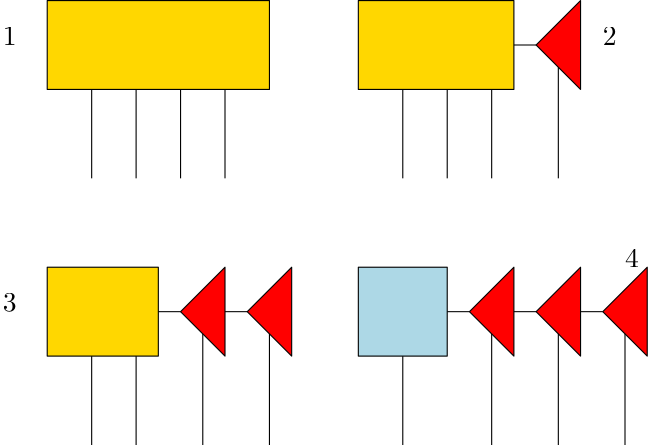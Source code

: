 <?xml version="1.0"?>
<!DOCTYPE ipe SYSTEM "ipe.dtd">
<ipe version="70218" creator="Ipe 7.2.24">
<info created="D:20210510201702" modified="D:20210510201821"/>
<ipestyle name="basic">
<symbol name="arrow/arc(spx)">
<path stroke="sym-stroke" fill="sym-stroke" pen="sym-pen">
0 0 m
-1 0.333 l
-1 -0.333 l
h
</path>
</symbol>
<symbol name="arrow/farc(spx)">
<path stroke="sym-stroke" fill="white" pen="sym-pen">
0 0 m
-1 0.333 l
-1 -0.333 l
h
</path>
</symbol>
<symbol name="arrow/ptarc(spx)">
<path stroke="sym-stroke" fill="sym-stroke" pen="sym-pen">
0 0 m
-1 0.333 l
-0.8 0 l
-1 -0.333 l
h
</path>
</symbol>
<symbol name="arrow/fptarc(spx)">
<path stroke="sym-stroke" fill="white" pen="sym-pen">
0 0 m
-1 0.333 l
-0.8 0 l
-1 -0.333 l
h
</path>
</symbol>
<symbol name="mark/circle(sx)" transformations="translations">
<path fill="sym-stroke">
0.6 0 0 0.6 0 0 e
0.4 0 0 0.4 0 0 e
</path>
</symbol>
<symbol name="mark/disk(sx)" transformations="translations">
<path fill="sym-stroke">
0.6 0 0 0.6 0 0 e
</path>
</symbol>
<symbol name="mark/fdisk(sfx)" transformations="translations">
<group>
<path fill="sym-fill">
0.5 0 0 0.5 0 0 e
</path>
<path fill="sym-stroke" fillrule="eofill">
0.6 0 0 0.6 0 0 e
0.4 0 0 0.4 0 0 e
</path>
</group>
</symbol>
<symbol name="mark/box(sx)" transformations="translations">
<path fill="sym-stroke" fillrule="eofill">
-0.6 -0.6 m
0.6 -0.6 l
0.6 0.6 l
-0.6 0.6 l
h
-0.4 -0.4 m
0.4 -0.4 l
0.4 0.4 l
-0.4 0.4 l
h
</path>
</symbol>
<symbol name="mark/square(sx)" transformations="translations">
<path fill="sym-stroke">
-0.6 -0.6 m
0.6 -0.6 l
0.6 0.6 l
-0.6 0.6 l
h
</path>
</symbol>
<symbol name="mark/fsquare(sfx)" transformations="translations">
<group>
<path fill="sym-fill">
-0.5 -0.5 m
0.5 -0.5 l
0.5 0.5 l
-0.5 0.5 l
h
</path>
<path fill="sym-stroke" fillrule="eofill">
-0.6 -0.6 m
0.6 -0.6 l
0.6 0.6 l
-0.6 0.6 l
h
-0.4 -0.4 m
0.4 -0.4 l
0.4 0.4 l
-0.4 0.4 l
h
</path>
</group>
</symbol>
<symbol name="mark/cross(sx)" transformations="translations">
<group>
<path fill="sym-stroke">
-0.43 -0.57 m
0.57 0.43 l
0.43 0.57 l
-0.57 -0.43 l
h
</path>
<path fill="sym-stroke">
-0.43 0.57 m
0.57 -0.43 l
0.43 -0.57 l
-0.57 0.43 l
h
</path>
</group>
</symbol>
<symbol name="arrow/fnormal(spx)">
<path stroke="sym-stroke" fill="white" pen="sym-pen">
0 0 m
-1 0.333 l
-1 -0.333 l
h
</path>
</symbol>
<symbol name="arrow/pointed(spx)">
<path stroke="sym-stroke" fill="sym-stroke" pen="sym-pen">
0 0 m
-1 0.333 l
-0.8 0 l
-1 -0.333 l
h
</path>
</symbol>
<symbol name="arrow/fpointed(spx)">
<path stroke="sym-stroke" fill="white" pen="sym-pen">
0 0 m
-1 0.333 l
-0.8 0 l
-1 -0.333 l
h
</path>
</symbol>
<symbol name="arrow/linear(spx)">
<path stroke="sym-stroke" pen="sym-pen">
-1 0.333 m
0 0 l
-1 -0.333 l
</path>
</symbol>
<symbol name="arrow/fdouble(spx)">
<path stroke="sym-stroke" fill="white" pen="sym-pen">
0 0 m
-1 0.333 l
-1 -0.333 l
h
-1 0 m
-2 0.333 l
-2 -0.333 l
h
</path>
</symbol>
<symbol name="arrow/double(spx)">
<path stroke="sym-stroke" fill="sym-stroke" pen="sym-pen">
0 0 m
-1 0.333 l
-1 -0.333 l
h
-1 0 m
-2 0.333 l
-2 -0.333 l
h
</path>
</symbol>
<symbol name="arrow/mid-normal(spx)">
<path stroke="sym-stroke" fill="sym-stroke" pen="sym-pen">
0.5 0 m
-0.5 0.333 l
-0.5 -0.333 l
h
</path>
</symbol>
<symbol name="arrow/mid-fnormal(spx)">
<path stroke="sym-stroke" fill="white" pen="sym-pen">
0.5 0 m
-0.5 0.333 l
-0.5 -0.333 l
h
</path>
</symbol>
<symbol name="arrow/mid-pointed(spx)">
<path stroke="sym-stroke" fill="sym-stroke" pen="sym-pen">
0.5 0 m
-0.5 0.333 l
-0.3 0 l
-0.5 -0.333 l
h
</path>
</symbol>
<symbol name="arrow/mid-fpointed(spx)">
<path stroke="sym-stroke" fill="white" pen="sym-pen">
0.5 0 m
-0.5 0.333 l
-0.3 0 l
-0.5 -0.333 l
h
</path>
</symbol>
<symbol name="arrow/mid-double(spx)">
<path stroke="sym-stroke" fill="sym-stroke" pen="sym-pen">
1 0 m
0 0.333 l
0 -0.333 l
h
0 0 m
-1 0.333 l
-1 -0.333 l
h
</path>
</symbol>
<symbol name="arrow/mid-fdouble(spx)">
<path stroke="sym-stroke" fill="white" pen="sym-pen">
1 0 m
0 0.333 l
0 -0.333 l
h
0 0 m
-1 0.333 l
-1 -0.333 l
h
</path>
</symbol>
<anglesize name="22.5 deg" value="22.5"/>
<anglesize name="30 deg" value="30"/>
<anglesize name="45 deg" value="45"/>
<anglesize name="60 deg" value="60"/>
<anglesize name="90 deg" value="90"/>
<arrowsize name="large" value="10"/>
<arrowsize name="small" value="5"/>
<arrowsize name="tiny" value="3"/>
<color name="blue" value="0 0 1"/>
<color name="brown" value="0.647 0.165 0.165"/>
<color name="darkblue" value="0 0 0.545"/>
<color name="darkcyan" value="0 0.545 0.545"/>
<color name="darkgray" value="0.663"/>
<color name="darkgreen" value="0 0.392 0"/>
<color name="darkmagenta" value="0.545 0 0.545"/>
<color name="darkorange" value="1 0.549 0"/>
<color name="darkred" value="0.545 0 0"/>
<color name="gold" value="1 0.843 0"/>
<color name="gray" value="0.745"/>
<color name="green" value="0 1 0"/>
<color name="lightblue" value="0.678 0.847 0.902"/>
<color name="lightcyan" value="0.878 1 1"/>
<color name="lightgray" value="0.827"/>
<color name="lightgreen" value="0.565 0.933 0.565"/>
<color name="lightyellow" value="1 1 0.878"/>
<color name="navy" value="0 0 0.502"/>
<color name="orange" value="1 0.647 0"/>
<color name="pink" value="1 0.753 0.796"/>
<color name="purple" value="0.627 0.125 0.941"/>
<color name="red" value="1 0 0"/>
<color name="seagreen" value="0.18 0.545 0.341"/>
<color name="turquoise" value="0.251 0.878 0.816"/>
<color name="violet" value="0.933 0.51 0.933"/>
<color name="yellow" value="1 1 0"/>
<dashstyle name="dash dot dotted" value="[4 2 1 2 1 2] 0"/>
<dashstyle name="dash dotted" value="[4 2 1 2] 0"/>
<dashstyle name="dashed" value="[4] 0"/>
<dashstyle name="dotted" value="[1 3] 0"/>
<gridsize name="10 pts (~3.5 mm)" value="10"/>
<gridsize name="14 pts (~5 mm)" value="14"/>
<gridsize name="16 pts (~6 mm)" value="16"/>
<gridsize name="20 pts (~7 mm)" value="20"/>
<gridsize name="28 pts (~10 mm)" value="28"/>
<gridsize name="32 pts (~12 mm)" value="32"/>
<gridsize name="4 pts" value="4"/>
<gridsize name="56 pts (~20 mm)" value="56"/>
<gridsize name="8 pts (~3 mm)" value="8"/>
<opacity name="10%" value="0.1"/>
<opacity name="30%" value="0.3"/>
<opacity name="50%" value="0.5"/>
<opacity name="75%" value="0.75"/>
<pen name="fat" value="1.2"/>
<pen name="heavier" value="0.8"/>
<pen name="ultrafat" value="2"/>
<symbolsize name="large" value="5"/>
<symbolsize name="small" value="2"/>
<symbolsize name="tiny" value="1.1"/>
<textsize name="Huge" value="\Huge"/>
<textsize name="LARGE" value="\LARGE"/>
<textsize name="Large" value="\Large"/>
<textsize name="footnote" value="\footnotesize"/>
<textsize name="huge" value="\huge"/>
<textsize name="large" value="\large"/>
<textsize name="small" value="\small"/>
<textsize name="tiny" value="\tiny"/>
<textstyle name="center" begin="\begin{center}" end="\end{center}"/>
<textstyle name="item" begin="\begin{itemize}\item{}" end="\end{itemize}"/>
<textstyle name="itemize" begin="\begin{itemize}" end="\end{itemize}"/>
<tiling name="falling" angle="-60" step="4" width="1"/>
<tiling name="rising" angle="30" step="4" width="1"/>
</ipestyle>
<page>
<layer name="alpha"/>
<view layers="alpha" active="alpha"/>
<path layer="alpha" stroke="black" fill="gold">
64 832 m
64 800 l
144 800 l
144 832 l
h
</path>
<path stroke="black">
80 800 m
80 768
80 768 c
</path>
<path stroke="black">
96 800 m
96 768 l
</path>
<path stroke="black">
112 800 m
112 768
112 768 c
</path>
<path stroke="black">
128 800 m
128 768
128 768 c
</path>
<path stroke="black" fill="gold">
176 832 m
176 800 l
232 800 l
232 832 l
h
</path>
<path stroke="black" fill="red">
256 832 m
256 800 l
240 816 l
240 816 l
h
</path>
<path stroke="black">
240 816 m
232 816
232 816 c
</path>
<path stroke="black">
248 808 m
248 768
248 768 c
</path>
<path stroke="black">
192 800 m
192 768
192 768 c
</path>
<path stroke="black">
208 800 m
208 768
208 768 c
</path>
<path stroke="black">
224 800 m
224 768
224 768 c
</path>
<path matrix="1 0 0 1 -224 -96" stroke="black" fill="gold">
288 832 m
288 800 l
328 800 l
328 832 l
h
</path>
<path matrix="1 0 0 1 -128 -96" stroke="black" fill="red">
256 832 m
256 800 l
240 816 l
240 816 l
h
</path>
<path matrix="1 0 0 1 -128 -96" stroke="black">
240 816 m
232 816
232 816 c
</path>
<path matrix="1 0 0 1 -128 -96" stroke="black">
248 808 m
248 768
248 768 c
</path>
<path matrix="1 0 0 1 -104 -96" stroke="black" fill="red">
256 832 m
256 800 l
240 816 l
240 816 l
h
</path>
<path matrix="1 0 0 1 -104 -96" stroke="black">
240 816 m
232 816
232 816 c
</path>
<path matrix="1 0 0 1 -104 -96" stroke="black">
248 808 m
248 768
248 768 c
</path>
<path matrix="1 0 0 1 -224 -96" stroke="black">
304 800 m
304 768
304 768 c
</path>
<path matrix="1 0 0 1 -224 -96" stroke="black">
320 800 m
320 768
320 768 c
</path>
<path matrix="1 0 0 1 -224 -96" stroke="black" fill="lightblue">
400 832 m
400 800 l
432 800 l
432 832 l
h
</path>
<path matrix="1 0 0 1 -224 -96" stroke="black">
416 800 m
416 768
416 768 c
</path>
<path matrix="1 0 0 1 -24 -96" stroke="black" fill="red">
256 832 m
256 800 l
240 816 l
240 816 l
h
</path>
<path matrix="1 0 0 1 -24 -96" stroke="black">
240 816 m
232 816
232 816 c
</path>
<path matrix="1 0 0 1 -24 -96" stroke="black">
248 808 m
248 768
248 768 c
</path>
<path matrix="1 0 0 1 0 -96" stroke="black" fill="red">
256 832 m
256 800 l
240 816 l
240 816 l
h
</path>
<path matrix="1 0 0 1 0 -96" stroke="black">
240 816 m
232 816
232 816 c
</path>
<path matrix="1 0 0 1 0 -96" stroke="black">
248 808 m
248 768
248 768 c
</path>
<path matrix="1 0 0 1 24 -96" stroke="black" fill="red">
256 832 m
256 800 l
240 816 l
240 816 l
h
</path>
<path matrix="1 0 0 1 24 -96" stroke="black">
240 816 m
232 816
232 816 c
</path>
<path matrix="1 0 0 1 24 -96" stroke="black">
248 808 m
248 768
248 768 c
</path>
<text transformations="translations" pos="48 816" stroke="black" type="label" width="4.981" height="6.42" depth="0" valign="baseline" style="math">1</text>
<text matrix="1 0 0 1 104 0" transformations="translations" pos="160 816" stroke="black" type="label" width="4.981" height="6.42" depth="0" valign="baseline" style="math">2</text>
<text transformations="translations" pos="48 720" stroke="black" type="label" width="4.981" height="6.42" depth="0" valign="baseline" style="math">3</text>
<text transformations="translations" pos="272 736" stroke="black" type="label" width="4.981" height="6.42" depth="0" valign="baseline" style="math">4</text>
</page>
</ipe>
